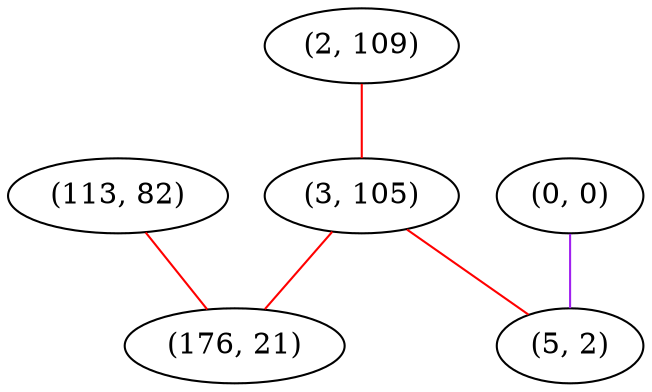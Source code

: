 graph "" {
"(113, 82)";
"(0, 0)";
"(2, 109)";
"(3, 105)";
"(176, 21)";
"(5, 2)";
"(113, 82)" -- "(176, 21)"  [color=red, key=0, weight=1];
"(0, 0)" -- "(5, 2)"  [color=purple, key=0, weight=4];
"(2, 109)" -- "(3, 105)"  [color=red, key=0, weight=1];
"(3, 105)" -- "(5, 2)"  [color=red, key=0, weight=1];
"(3, 105)" -- "(176, 21)"  [color=red, key=0, weight=1];
}
